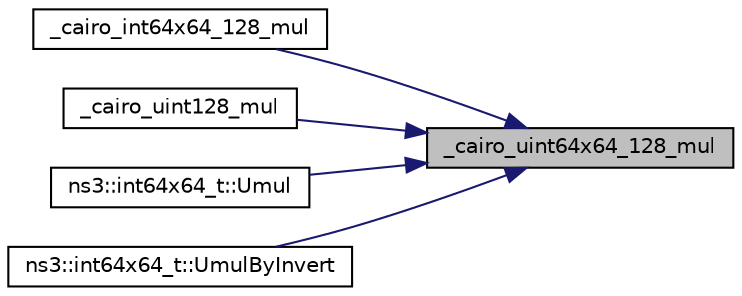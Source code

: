 digraph "_cairo_uint64x64_128_mul"
{
 // LATEX_PDF_SIZE
  edge [fontname="Helvetica",fontsize="10",labelfontname="Helvetica",labelfontsize="10"];
  node [fontname="Helvetica",fontsize="10",shape=record];
  rankdir="RL";
  Node1 [label="_cairo_uint64x64_128_mul",height=0.2,width=0.4,color="black", fillcolor="grey75", style="filled", fontcolor="black",tooltip=" "];
  Node1 -> Node2 [dir="back",color="midnightblue",fontsize="10",style="solid",fontname="Helvetica"];
  Node2 [label="_cairo_int64x64_128_mul",height=0.2,width=0.4,color="black", fillcolor="white", style="filled",URL="$cairo-wideint-private_8h.html#a68bf647b9742a77355fa953257a25601",tooltip=" "];
  Node1 -> Node3 [dir="back",color="midnightblue",fontsize="10",style="solid",fontname="Helvetica"];
  Node3 [label="_cairo_uint128_mul",height=0.2,width=0.4,color="black", fillcolor="white", style="filled",URL="$cairo-wideint-private_8h.html#a5b0f85c73ef6ea5bd146f7c455fb5a10",tooltip=" "];
  Node1 -> Node4 [dir="back",color="midnightblue",fontsize="10",style="solid",fontname="Helvetica"];
  Node4 [label="ns3::int64x64_t::Umul",height=0.2,width=0.4,color="black", fillcolor="white", style="filled",URL="$classns3_1_1int64x64__t.html#a1aaf2c7c5952219ada53ec78c31b43bc",tooltip="Unsigned multiplication of Q64.64 values."];
  Node1 -> Node5 [dir="back",color="midnightblue",fontsize="10",style="solid",fontname="Helvetica"];
  Node5 [label="ns3::int64x64_t::UmulByInvert",height=0.2,width=0.4,color="black", fillcolor="white", style="filled",URL="$classns3_1_1int64x64__t.html#a32b089058a51a868f81280207d914678",tooltip="Unsigned multiplication of Q64.64 and Q0.128 values."];
}
